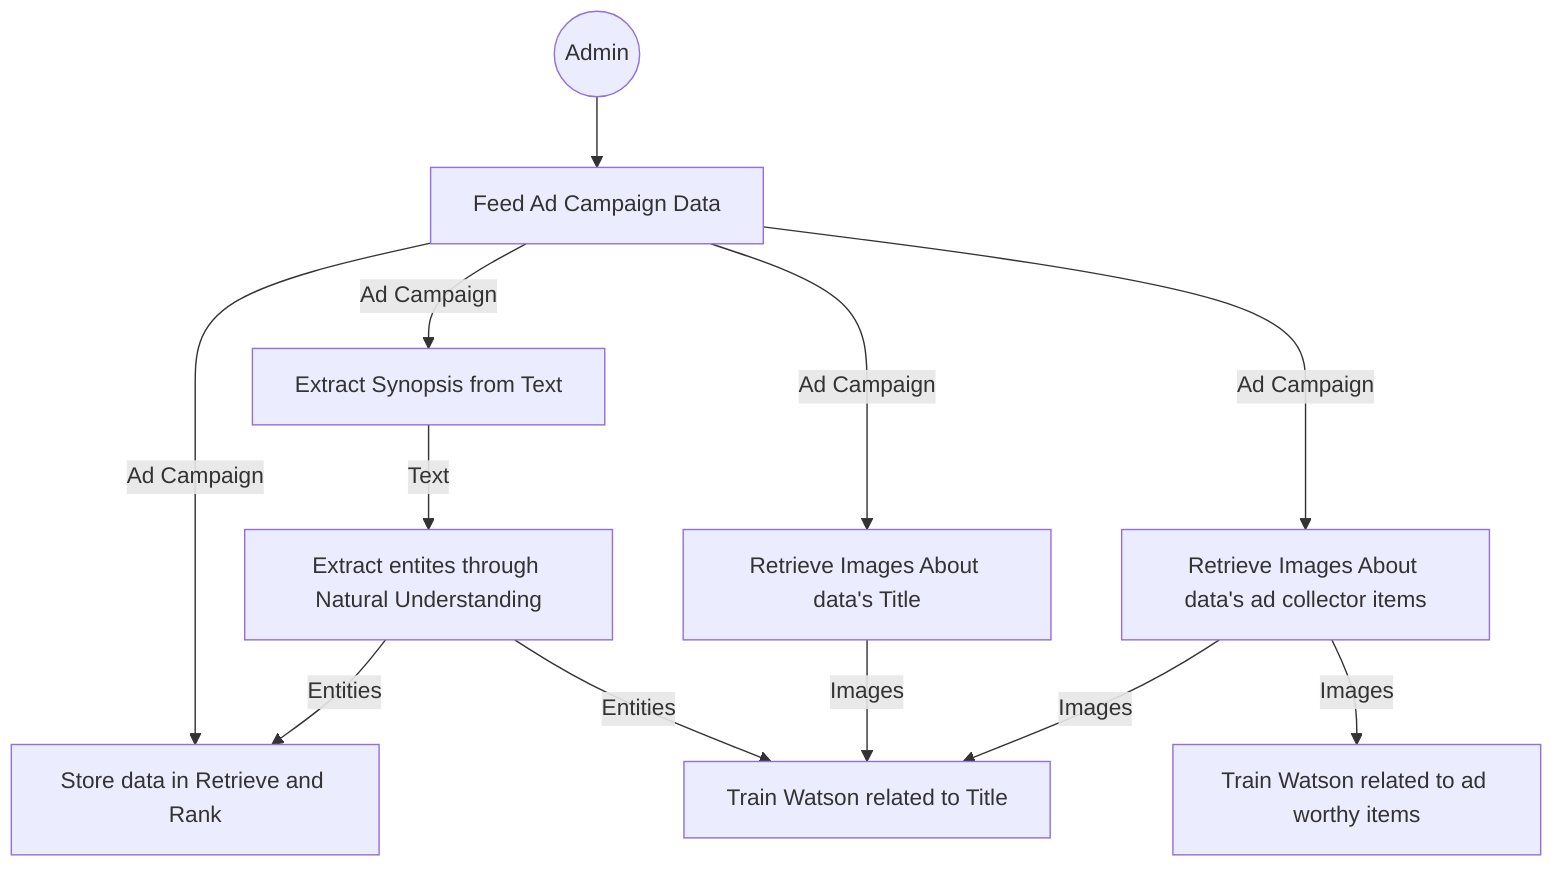 graph TD;
    adminStart((Admin))
    adminInput[Feed Ad Campaign Data]
    adminText[Extract Synopsis from Text]
    adminTExtract[Extract entites through Natural Understanding]
    adminTIndex[Store data in Retrieve and Rank]

    adminVRetreive[Retrieve Images About data's Title]
    adminVTrain[Train Watson related to Title]
    adminVRetreiveItems[Retrieve Images About data's ad collector items]
    adminVTrainItems[Train Watson related to ad worthy items]

    adminStart-->adminInput;
    adminInput-- Ad Campaign -->adminText
    adminText-- Text -->adminTExtract
    adminInput-- Ad Campaign -->adminTIndex
    adminTExtract-- Entities -->adminTIndex
    adminTExtract-- Entities -->adminVTrain

    adminInput-- Ad Campaign -->adminVRetreive
    adminVRetreive-- Images -->adminVTrain

    adminInput-- Ad Campaign -->adminVRetreiveItems
    adminVRetreiveItems-- Images -->adminVTrain
    adminVRetreiveItems-- Images -->adminVTrainItems